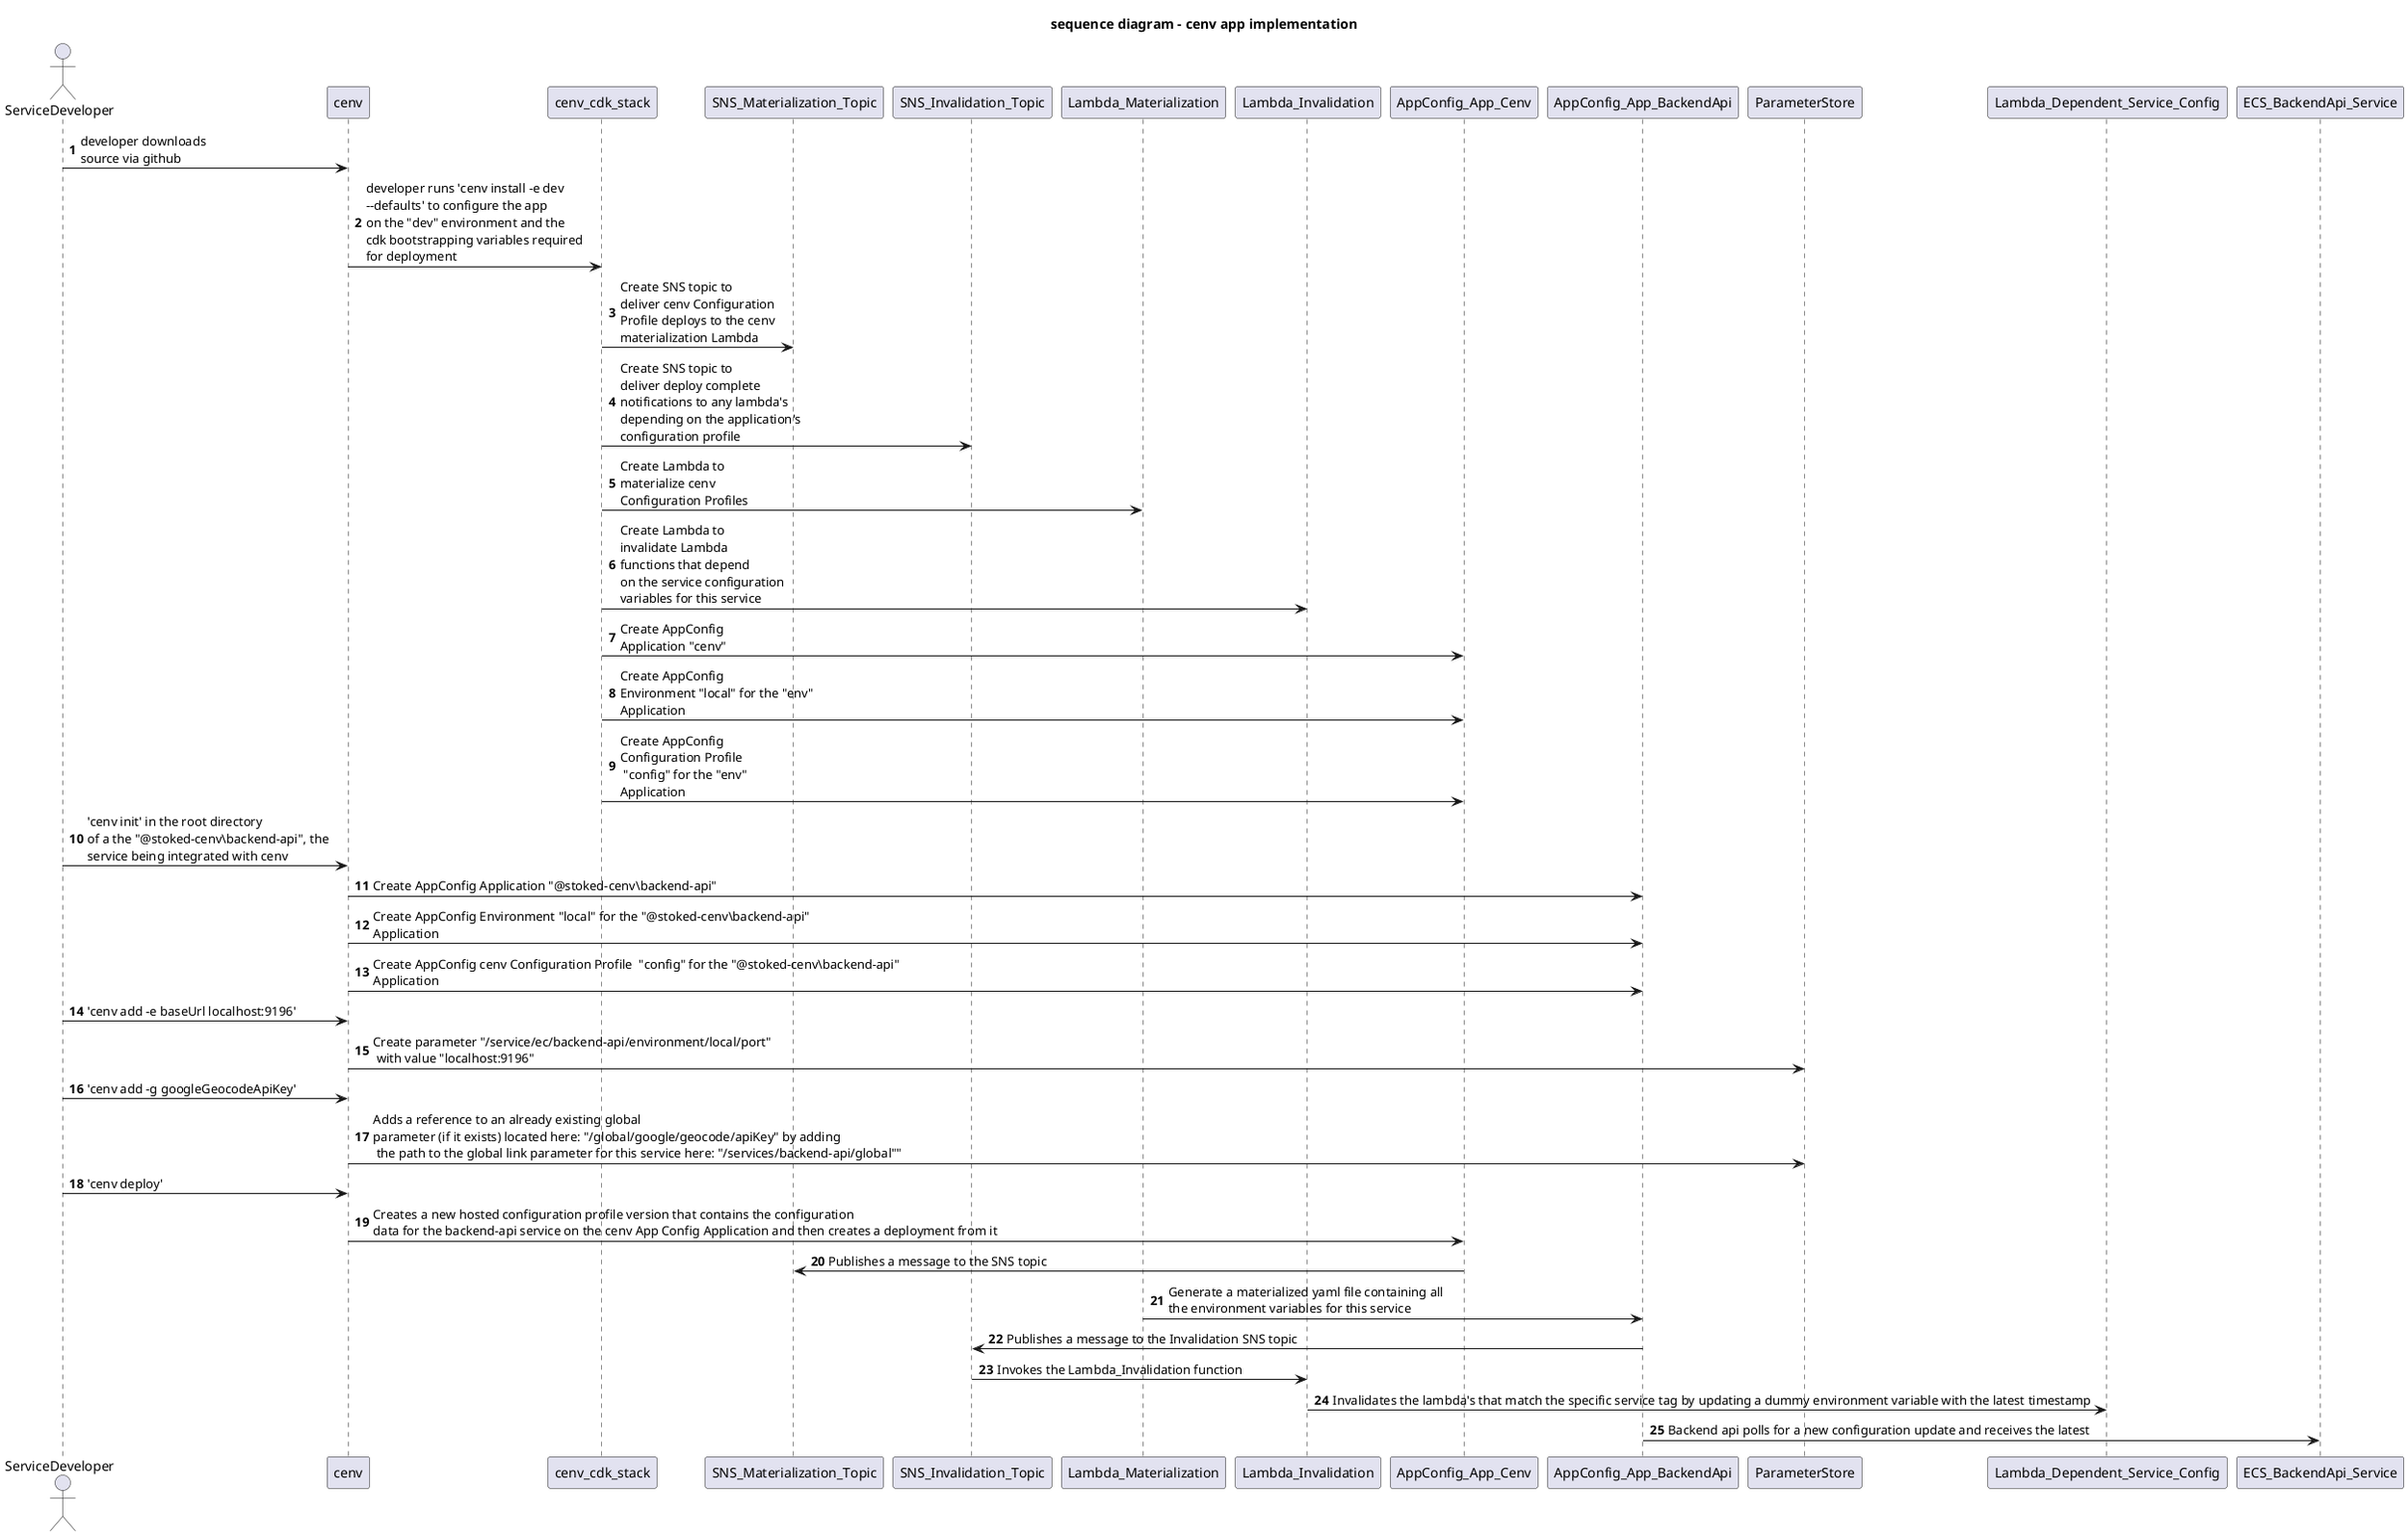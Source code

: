 @startuml
'https://plantuml.com/sequence-diagram

autonumber

' need mechanism to figure out which services need to be updated if a given global parameter is updated
title sequence diagram - cenv app implementation
actor ServiceDeveloper

ServiceDeveloper -> cenv: developer downloads \nsource via github
cenv -> cenv_cdk_stack: developer runs 'cenv install -e dev \n--defaults' to configure the app \non the "dev" environment and the \ncdk bootstrapping variables required \nfor deployment
cenv_cdk_stack -> SNS_Materialization_Topic: Create SNS topic to \ndeliver cenv Configuration \nProfile deploys to the cenv \nmaterialization Lambda
cenv_cdk_stack -> SNS_Invalidation_Topic: Create SNS topic to \ndeliver deploy complete \nnotifications to any lambda's \ndepending on the application's \nconfiguration profile
cenv_cdk_stack -> Lambda_Materialization: Create Lambda to \nmaterialize cenv \nConfiguration Profiles
cenv_cdk_stack -> Lambda_Invalidation: Create Lambda to \ninvalidate Lambda \nfunctions that depend \non the service configuration \nvariables for this service
cenv_cdk_stack -> AppConfig_App_Cenv: Create AppConfig \nApplication "cenv"
cenv_cdk_stack -> AppConfig_App_Cenv: Create AppConfig \nEnvironment "local" for the "env" \nApplication
cenv_cdk_stack -> AppConfig_App_Cenv: Create AppConfig \nConfiguration Profile \n "config" for the "env" \nApplication
' cenv_cdk_stack -> ParameterStore: Create \nparameters from the default \n.cenv file

ServiceDeveloper -> cenv: 'cenv init' in the root directory \nof a the "@stoked-cenv\backend-api", the \nservice being integrated with cenv
cenv -> AppConfig_App_BackendApi: Create AppConfig Application "@stoked-cenv\backend-api"
cenv -> AppConfig_App_BackendApi: Create AppConfig Environment "local" for the "@stoked-cenv\backend-api" \nApplication
cenv -> AppConfig_App_BackendApi: Create AppConfig cenv Configuration Profile  "config" for the "@stoked-cenv\backend-api" \nApplication

ServiceDeveloper -> cenv: 'cenv add -e baseUrl localhost:9196'
cenv -> ParameterStore: Create parameter "/service/ec/backend-api/environment/local/port"\n with value "localhost:9196"

ServiceDeveloper -> cenv: 'cenv add -g googleGeocodeApiKey'
cenv -> ParameterStore: Adds a reference to an already existing global \nparameter (if it exists) located here: "/global/google/geocode/apiKey" by adding\n the path to the global link parameter for this service here: "/services/backend-api/global""

ServiceDeveloper -> cenv: 'cenv deploy'
cenv -> AppConfig_App_Cenv: Creates a new hosted configuration profile version that contains the configuration \ndata for the backend-api service on the cenv App Config Application and then creates a deployment from it
AppConfig_App_Cenv -> SNS_Materialization_Topic: Publishes a message to the SNS topic
Lambda_Materialization -> AppConfig_App_BackendApi: Generate a materialized yaml file containing all \nthe environment variables for this service
AppConfig_App_BackendApi -> SNS_Invalidation_Topic: Publishes a message to the Invalidation SNS topic
SNS_Invalidation_Topic -> Lambda_Invalidation: Invokes the Lambda_Invalidation function
Lambda_Invalidation -> Lambda_Dependent_Service_Config: Invalidates the lambda's that match the specific service tag by updating a dummy environment variable with the latest timestamp
AppConfig_App_BackendApi -> ECS_BackendApi_Service: Backend api polls for a new configuration update and receives the latest

@enduml
